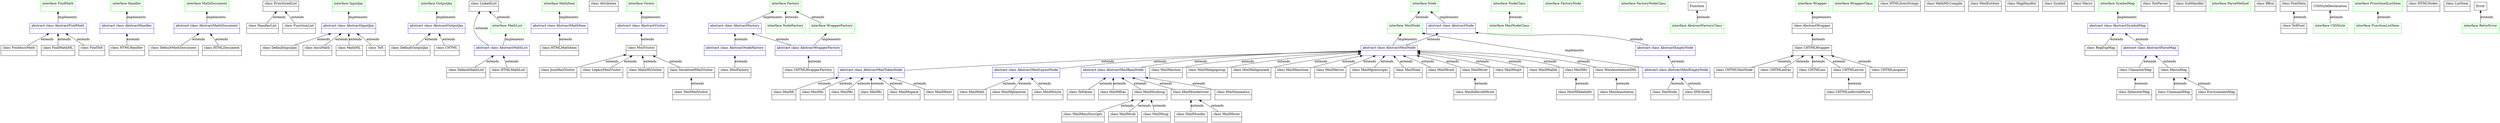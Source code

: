 digraph structs {
  edge [dir=back];
  node [shape=record];
FindMath [color=green, label="{ interface FindMath | }"];
AbstractFindMath [color=blue, label="{ abstract class AbstractFindMath | }"];
FindMath -> AbstractFindMath[label="implements"]
Handler [color=green, label="{ interface Handler | }"];
DefaultMathDocument [label="{ class DefaultMathDocument | }"];
AbstractMathDocument -> DefaultMathDocument[label="extends"]
AbstractHandler [color=blue, label="{ abstract class AbstractHandler | }"];
Handler -> AbstractHandler[label="implements"]
HandlerList [label="{ class HandlerList | }"];
PrioritizedList -> HandlerList[label="extends"]
InputJax [color=green, label="{ interface InputJax | }"];
AbstractInputJax [color=blue, label="{ abstract class AbstractInputJax | }"];
InputJax -> AbstractInputJax[label="implements"]
MathDocument [color=green, label="{ interface MathDocument | }"];
DefaultInputJax [label="{ class DefaultInputJax | }"];
AbstractInputJax -> DefaultInputJax[label="extends"]
DefaultOutputJax [label="{ class DefaultOutputJax | }"];
AbstractOutputJax -> DefaultOutputJax[label="extends"]
DefaultMathList [label="{ class DefaultMathList | }"];
AbstractMathList -> DefaultMathList[label="extends"]
AbstractMathDocument [color=blue, label="{ abstract class AbstractMathDocument | }"];
MathDocument -> AbstractMathDocument[label="implements"]
MathItem [color=green, label="{ interface MathItem | }"];
AbstractMathItem [color=blue, label="{ abstract class AbstractMathItem | }"];
MathItem -> AbstractMathItem[label="implements"]
MathList [color=green, label="{ interface MathList | }"];
LinkedList -> MathList[label="extends"]
AbstractMathList [color=blue, label="{ abstract class AbstractMathList | }"];
LinkedList -> AbstractMathList[label="extends"]
MathList -> AbstractMathList[label="implements"]
Attributes [label="{ class Attributes | }"];
JsonMmlVisitor [label="{ class JsonMmlVisitor | }"];
MmlVisitor -> JsonMmlVisitor[label="extends"]
LegacyMmlVisitor [label="{ class LegacyMmlVisitor | }"];
MmlVisitor -> LegacyMmlVisitor[label="extends"]
MathMLVisitor [label="{ class MathMLVisitor | }"];
MmlVisitor -> MathMLVisitor[label="extends"]
MmlFactory [label="{ class MmlFactory | }"];
AbstractNodeFactory -> MmlFactory[label="extends"]
MmlNode [color=green, label="{ interface MmlNode | }"];
"Node" -> MmlNode[label="extends"]
MmlNodeClass [color=green, label="{ interface MmlNodeClass | }"];
NodeClass -> MmlNodeClass[label="extends"]
AbstractMmlNode [color=blue, label="{ abstract class AbstractMmlNode | }"];
AbstractNode -> AbstractMmlNode[label="extends"]
MmlNode -> AbstractMmlNode[label="implements"]
AbstractMmlTokenNode [color=blue, label="{ abstract class AbstractMmlTokenNode | }"];
AbstractMmlNode -> AbstractMmlTokenNode[label="extends"]
AbstractMmlLayoutNode [color=blue, label="{ abstract class AbstractMmlLayoutNode | }"];
AbstractMmlNode -> AbstractMmlLayoutNode[label="extends"]
AbstractMmlBaseNode [color=blue, label="{ abstract class AbstractMmlBaseNode | }"];
AbstractMmlNode -> AbstractMmlBaseNode[label="extends"]
AbstractMmlEmptyNode [color=blue, label="{ abstract class AbstractMmlEmptyNode | }"];
AbstractEmptyNode -> AbstractMmlEmptyNode[label="extends"]
MmlNode -> AbstractMmlEmptyNode[label="implements"]
TextNode [label="{ class TextNode | }"];
AbstractMmlEmptyNode -> TextNode[label="extends"]
XMLNode [label="{ class XMLNode | }"];
AbstractMmlEmptyNode -> XMLNode[label="extends"]
TeXAtom [label="{ class TeXAtom | }"];
AbstractMmlBaseNode -> TeXAtom[label="extends"]
MmlMaction [label="{ class MmlMaction | }"];
AbstractMmlNode -> MmlMaction[label="extends"]
MmlMaligngroup [label="{ class MmlMaligngroup | }"];
AbstractMmlNode -> MmlMaligngroup[label="extends"]
MmlMalignmark [label="{ class MmlMalignmark | }"];
AbstractMmlNode -> MmlMalignmark[label="extends"]
MmlMath [label="{ class MmlMath | }"];
AbstractMmlLayoutNode -> MmlMath[label="extends"]
MmlMenclose [label="{ class MmlMenclose | }"];
AbstractMmlNode -> MmlMenclose[label="extends"]
MmlMerror [label="{ class MmlMerror | }"];
AbstractMmlNode -> MmlMerror[label="extends"]
MmlMfrac [label="{ class MmlMfrac | }"];
AbstractMmlBaseNode -> MmlMfrac[label="extends"]
MmlMi [label="{ class MmlMi | }"];
AbstractMmlTokenNode -> MmlMi[label="extends"]
MmlMmultiscripts [label="{ class MmlMmultiscripts | }"];
MmlMsubsup -> MmlMmultiscripts[label="extends"]
MmlMprescripts [label="{ class MmlMprescripts | }"];
AbstractMmlNode -> MmlMprescripts[label="extends"]
MmlNone [label="{ class MmlNone | }"];
AbstractMmlNode -> MmlNone[label="extends"]
MmlMn [label="{ class MmlMn | }"];
AbstractMmlTokenNode -> MmlMn[label="extends"]
MmlMo [label="{ class MmlMo | }"];
AbstractMmlTokenNode -> MmlMo[label="extends"]
MmlMphantom [label="{ class MmlMphantom | }"];
AbstractMmlLayoutNode -> MmlMphantom[label="extends"]
MmlMroot [label="{ class MmlMroot | }"];
AbstractMmlNode -> MmlMroot[label="extends"]
MmlMrow [label="{ class MmlMrow | }"];
AbstractMmlNode -> MmlMrow[label="extends"]
MmlInferredMrow [label="{ class MmlInferredMrow | }"];
MmlMrow -> MmlInferredMrow[label="extends"]
MmlMs [label="{ class MmlMs | }"];
AbstractMmlTokenNode -> MmlMs[label="extends"]
MmlMspace [label="{ class MmlMspace | }"];
AbstractMmlTokenNode -> MmlMspace[label="extends"]
MmlMsqrt [label="{ class MmlMsqrt | }"];
AbstractMmlNode -> MmlMsqrt[label="extends"]
MmlMstyle [label="{ class MmlMstyle | }"];
AbstractMmlLayoutNode -> MmlMstyle[label="extends"]
MmlMsubsup [label="{ class MmlMsubsup | }"];
AbstractMmlBaseNode -> MmlMsubsup[label="extends"]
MmlMsub [label="{ class MmlMsub | }"];
MmlMsubsup -> MmlMsub[label="extends"]
MmlMsup [label="{ class MmlMsup | }"];
MmlMsubsup -> MmlMsup[label="extends"]
MmlMtable [label="{ class MmlMtable | }"];
AbstractMmlNode -> MmlMtable[label="extends"]
MmlMtext [label="{ class MmlMtext | }"];
AbstractMmlTokenNode -> MmlMtext[label="extends"]
MmlMtr [label="{ class MmlMtr | }"];
AbstractMmlNode -> MmlMtr[label="extends"]
MmlMlabeledtr [label="{ class MmlMlabeledtr | }"];
MmlMtr -> MmlMlabeledtr[label="extends"]
MmlMunderover [label="{ class MmlMunderover | }"];
AbstractMmlBaseNode -> MmlMunderover[label="extends"]
MmlMunder [label="{ class MmlMunder | }"];
MmlMunderover -> MmlMunder[label="extends"]
MmlMover [label="{ class MmlMover | }"];
MmlMunderover -> MmlMover[label="extends"]
MmlSemantics [label="{ class MmlSemantics | }"];
AbstractMmlBaseNode -> MmlSemantics[label="extends"]
MmlAnnotationXML [label="{ class MmlAnnotationXML | }"];
AbstractMmlNode -> MmlAnnotationXML[label="extends"]
MmlAnnotation [label="{ class MmlAnnotation | }"];
MmlAnnotationXML -> MmlAnnotation[label="extends"]
MmlVisitor [label="{ class MmlVisitor | }"];
AbstractVisitor -> MmlVisitor[label="extends"]
SerializedMmlVisitor [label="{ class SerializedMmlVisitor | }"];
MmlVisitor -> SerializedMmlVisitor[label="extends"]
TestMmlVisitor [label="{ class TestMmlVisitor | }"];
SerializedMmlVisitor -> TestMmlVisitor[label="extends"]
OutputJax [color=green, label="{ interface OutputJax | }"];
AbstractOutputJax [color=blue, label="{ abstract class AbstractOutputJax | }"];
OutputJax -> AbstractOutputJax[label="implements"]
FactoryNode [color=green, label="{ interface FactoryNode | }"];
FactoryNodeClass [color=green, label="{ interface FactoryNodeClass | }"];
Factory [color=green, label="{ interface Factory | }"];
AbstractFactoryClass [color=green, label="{ interface AbstractFactoryClass | }"];
Function -> AbstractFactoryClass[label="extends"]
AbstractFactory [color=blue, label="{ abstract class AbstractFactory | }"];
Factory -> AbstractFactory[label="implements"]
"Node" [color=green, label="{ interface Node | }"];
NodeClass [color=green, label="{ interface NodeClass | }"];
AbstractNode [color=blue, label="{ abstract class AbstractNode | }"];
"Node" -> AbstractNode[label="implements"]
AbstractEmptyNode [color=blue, label="{ abstract class AbstractEmptyNode | }"];
AbstractNode -> AbstractEmptyNode[label="extends"]
NodeFactory [color=green, label="{ interface NodeFactory | }"];
Factory -> NodeFactory[label="extends"]
AbstractNodeFactory [color=blue, label="{ abstract class AbstractNodeFactory | }"];
AbstractFactory -> AbstractNodeFactory[label="extends"]
Visitor [color=green, label="{ interface Visitor | }"];
AbstractVisitor [color=blue, label="{ abstract class AbstractVisitor | }"];
Visitor -> AbstractVisitor[label="implements"]
Wrapper [color=green, label="{ interface Wrapper | }"];
WrapperClass [color=green, label="{ interface WrapperClass | }"];
AbstractWrapper [label="{ class AbstractWrapper | }"];
Wrapper -> AbstractWrapper[label="implements"]
WrapperFactory [color=green, label="{ interface WrapperFactory | }"];
Factory -> WrapperFactory[label="extends"]
AbstractWrapperFactory [color=blue, label="{ abstract class AbstractWrapperFactory | }"];
AbstractFactory -> AbstractWrapperFactory[label="extends"]
WrapperFactory -> AbstractWrapperFactory[label="implements"]
HTMLDocument [label="{ class HTMLDocument | }"];
AbstractMathDocument -> HTMLDocument[label="extends"]
HTMLDomStrings [label="{ class HTMLDomStrings | }"];
HTMLHandler [label="{ class HTMLHandler | }"];
AbstractHandler -> HTMLHandler[label="extends"]
HTMLMathItem [label="{ class HTMLMathItem | }"];
AbstractMathItem -> HTMLMathItem[label="extends"]
HTMLMathList [label="{ class HTMLMathList | }"];
AbstractMathList -> HTMLMathList[label="extends"]
FindAsciiMath [label="{ class FindAsciiMath | }"];
AbstractFindMath -> FindAsciiMath[label="extends"]
AsciiMath [label="{ class AsciiMath | }"];
AbstractInputJax -> AsciiMath[label="extends"]
FindMathML [label="{ class FindMathML | }"];
AbstractFindMath -> FindMathML[label="extends"]
MathMLCompile [label="{ class MathMLCompile | }"];
MmlEntities [label="{ class MmlEntities | }"];
MathML [label="{ class MathML | }"];
AbstractInputJax -> MathML[label="extends"]
FindTeX [label="{ class FindTeX | }"];
AbstractFindMath -> FindTeX[label="extends"]
MapHandler [label="{ class MapHandler | }"];
Symbol [label="{ class Symbol | }"];
Macro [label="{ class Macro | }"];
SymbolMap [color=green, label="{ interface SymbolMap | }"];
AbstractSymbolMap [color=blue, label="{ abstract class AbstractSymbolMap | }"];
SymbolMap -> AbstractSymbolMap[label="implements"]
RegExpMap [label="{ class RegExpMap | }"];
AbstractSymbolMap -> RegExpMap[label="extends"]
AbstractParseMap [color=blue, label="{ abstract class AbstractParseMap | }"];
AbstractSymbolMap -> AbstractParseMap[label="extends"]
CharacterMap [label="{ class CharacterMap | }"];
AbstractParseMap -> CharacterMap[label="extends"]
DelimiterMap [label="{ class DelimiterMap | }"];
CharacterMap -> DelimiterMap[label="extends"]
MacroMap [label="{ class MacroMap | }"];
AbstractParseMap -> MacroMap[label="extends"]
CommandMap [label="{ class CommandMap | }"];
MacroMap -> CommandMap[label="extends"]
EnvironmentMap [label="{ class EnvironmentMap | }"];
MacroMap -> EnvironmentMap[label="extends"]
TexParser [label="{ class TexParser | }"];
SubHandler [label="{ class SubHandler | }"];
ParseMethod [color=green, label="{ interface ParseMethod | }"];
TeX [label="{ class TeX | }"];
AbstractInputJax -> TeX[label="extends"]
BBox [label="{ class BBox | }"];
FontData [label="{ class FontData | }"];
CSSStyle [color=green, label="{ interface CSSStyle | }"];
CSSStyleDeclaration -> CSSStyle[label="extends"]
CHTMLWrapper [label="{ class CHTMLWrapper | }"];
AbstractWrapper -> CHTMLWrapper[label="extends"]
CHTMLWrapperFactory [label="{ class CHTMLWrapperFactory | }"];
AbstractWrapperFactory -> CHTMLWrapperFactory[label="extends"]
CHTMLTextNode [label="{ class CHTMLTextNode | }"];
CHTMLWrapper -> CHTMLTextNode[label="extends"]
CHTMLmfrac [label="{ class CHTMLmfrac | }"];
CHTMLWrapper -> CHTMLmfrac[label="extends"]
CHTMLmo [label="{ class CHTMLmo | }"];
CHTMLWrapper -> CHTMLmo[label="extends"]
CHTMLmrow [label="{ class CHTMLmrow | }"];
CHTMLWrapper -> CHTMLmrow[label="extends"]
CHTMLinferredMrow [label="{ class CHTMLinferredMrow | }"];
CHTMLmrow -> CHTMLinferredMrow[label="extends"]
CHTMLmspace [label="{ class CHTMLmspace | }"];
CHTMLWrapper -> CHTMLmspace[label="extends"]
TeXFont [label="{ class TeXFont | }"];
FontData -> TeXFont[label="extends"]
CHTML [label="{ class CHTML | }"];
AbstractOutputJax -> CHTML[label="extends"]
FunctionListItem [color=green, label="{ interface FunctionListItem | }"];
PrioritizedListItem -> FunctionListItem[label="extends"]
FunctionList [label="{ class FunctionList | }"];
PrioritizedList -> FunctionList[label="extends"]
HTMLNodes [label="{ class HTMLNodes | }"];
ListItem [label="{ class ListItem | }"];
LinkedList [label="{ class LinkedList | }"];
PrioritizedListItem [color=green, label="{ interface PrioritizedListItem | }"];
PrioritizedList [label="{ class PrioritizedList | }"];
RetryError [color=green, label="{ interface RetryError | }"];
Error -> RetryError[label="extends"]
}
